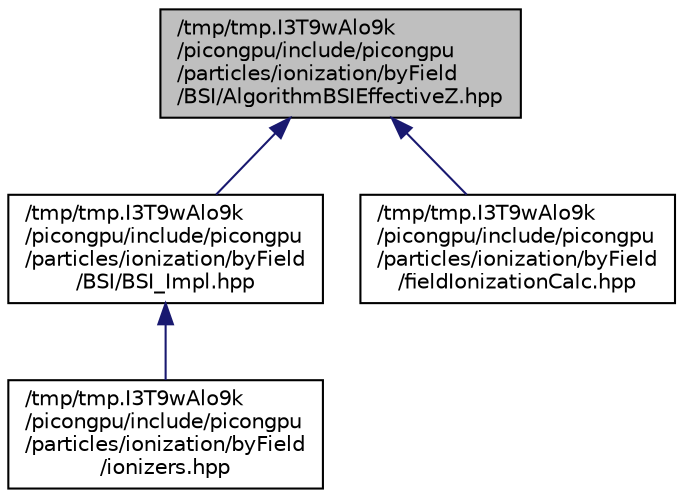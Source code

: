 digraph "/tmp/tmp.I3T9wAlo9k/picongpu/include/picongpu/particles/ionization/byField/BSI/AlgorithmBSIEffectiveZ.hpp"
{
 // LATEX_PDF_SIZE
  edge [fontname="Helvetica",fontsize="10",labelfontname="Helvetica",labelfontsize="10"];
  node [fontname="Helvetica",fontsize="10",shape=record];
  Node1 [label="/tmp/tmp.I3T9wAlo9k\l/picongpu/include/picongpu\l/particles/ionization/byField\l/BSI/AlgorithmBSIEffectiveZ.hpp",height=0.2,width=0.4,color="black", fillcolor="grey75", style="filled", fontcolor="black",tooltip=" "];
  Node1 -> Node2 [dir="back",color="midnightblue",fontsize="10",style="solid",fontname="Helvetica"];
  Node2 [label="/tmp/tmp.I3T9wAlo9k\l/picongpu/include/picongpu\l/particles/ionization/byField\l/BSI/BSI_Impl.hpp",height=0.2,width=0.4,color="black", fillcolor="white", style="filled",URL="$_b_s_i___impl_8hpp_source.html",tooltip=" "];
  Node2 -> Node3 [dir="back",color="midnightblue",fontsize="10",style="solid",fontname="Helvetica"];
  Node3 [label="/tmp/tmp.I3T9wAlo9k\l/picongpu/include/picongpu\l/particles/ionization/byField\l/ionizers.hpp",height=0.2,width=0.4,color="black", fillcolor="white", style="filled",URL="$by_field_2ionizers_8hpp.html",tooltip=" "];
  Node1 -> Node4 [dir="back",color="midnightblue",fontsize="10",style="solid",fontname="Helvetica"];
  Node4 [label="/tmp/tmp.I3T9wAlo9k\l/picongpu/include/picongpu\l/particles/ionization/byField\l/fieldIonizationCalc.hpp",height=0.2,width=0.4,color="black", fillcolor="white", style="filled",URL="$field_ionization_calc_8hpp_source.html",tooltip=" "];
}
